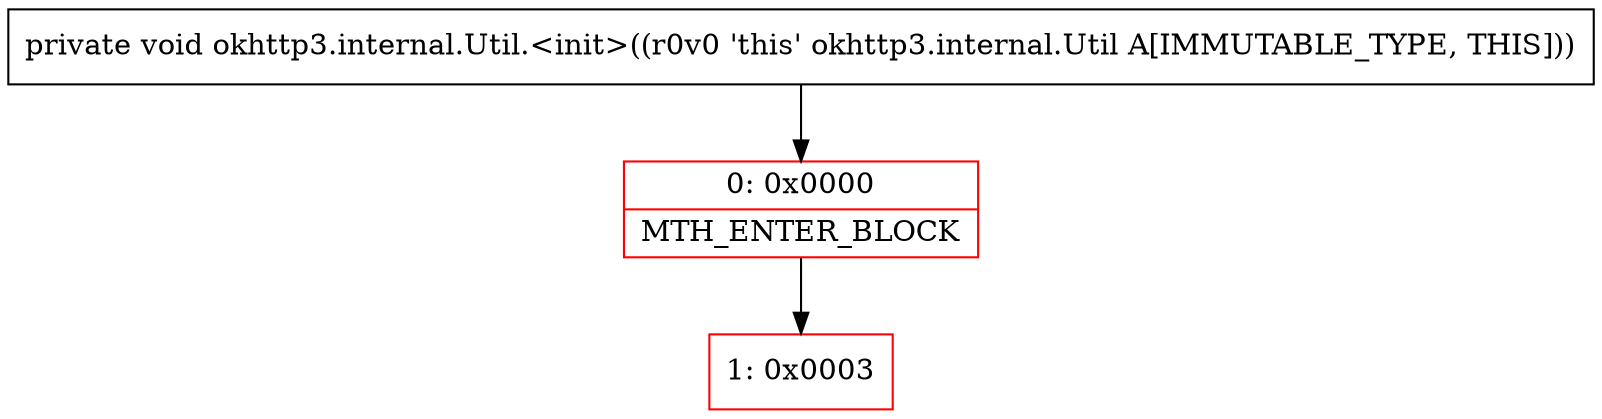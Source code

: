 digraph "CFG forokhttp3.internal.Util.\<init\>()V" {
subgraph cluster_Region_1106641355 {
label = "R(0)";
node [shape=record,color=blue];
}
Node_0 [shape=record,color=red,label="{0\:\ 0x0000|MTH_ENTER_BLOCK\l}"];
Node_1 [shape=record,color=red,label="{1\:\ 0x0003}"];
MethodNode[shape=record,label="{private void okhttp3.internal.Util.\<init\>((r0v0 'this' okhttp3.internal.Util A[IMMUTABLE_TYPE, THIS])) }"];
MethodNode -> Node_0;
Node_0 -> Node_1;
}

